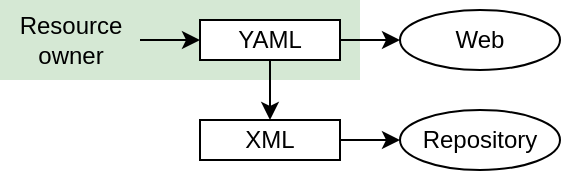 <mxfile version="21.0.6" type="device"><diagram id="m05sShlGkjirz9d6xjft" name="Page-1"><mxGraphModel dx="1434" dy="923" grid="1" gridSize="10" guides="1" tooltips="1" connect="1" arrows="1" fold="1" page="1" pageScale="1" pageWidth="827" pageHeight="1169" math="0" shadow="0"><root><mxCell id="0"/><mxCell id="1" parent="0"/><mxCell id="V_HI6MZHgNH6lDo0rBNG-11" value="" style="rounded=0;whiteSpace=wrap;html=1;fillColor=#d5e8d4;strokeColor=none;" parent="1" vertex="1"><mxGeometry x="250" y="460" width="180" height="40" as="geometry"/></mxCell><mxCell id="V_HI6MZHgNH6lDo0rBNG-8" style="edgeStyle=orthogonalEdgeStyle;rounded=0;orthogonalLoop=1;jettySize=auto;html=1;exitX=0.5;exitY=1;exitDx=0;exitDy=0;entryX=0.5;entryY=0;entryDx=0;entryDy=0;fontColor=#B3B3B3;" parent="1" source="V_HI6MZHgNH6lDo0rBNG-1" target="V_HI6MZHgNH6lDo0rBNG-2" edge="1"><mxGeometry relative="1" as="geometry"/></mxCell><mxCell id="V_HI6MZHgNH6lDo0rBNG-10" style="edgeStyle=orthogonalEdgeStyle;rounded=0;orthogonalLoop=1;jettySize=auto;html=1;" parent="1" source="V_HI6MZHgNH6lDo0rBNG-1" target="V_HI6MZHgNH6lDo0rBNG-3" edge="1"><mxGeometry relative="1" as="geometry"/></mxCell><mxCell id="V_HI6MZHgNH6lDo0rBNG-1" value="YAML" style="rounded=0;whiteSpace=wrap;html=1;" parent="1" vertex="1"><mxGeometry x="350" y="470" width="70" height="20" as="geometry"/></mxCell><mxCell id="V_HI6MZHgNH6lDo0rBNG-9" style="edgeStyle=orthogonalEdgeStyle;rounded=0;orthogonalLoop=1;jettySize=auto;html=1;fontColor=#B3B3B3;" parent="1" source="V_HI6MZHgNH6lDo0rBNG-2" target="V_HI6MZHgNH6lDo0rBNG-4" edge="1"><mxGeometry relative="1" as="geometry"/></mxCell><mxCell id="V_HI6MZHgNH6lDo0rBNG-2" value="XML" style="rounded=0;whiteSpace=wrap;html=1;" parent="1" vertex="1"><mxGeometry x="350" y="520" width="70" height="20" as="geometry"/></mxCell><mxCell id="V_HI6MZHgNH6lDo0rBNG-3" value="Web" style="ellipse;whiteSpace=wrap;html=1;" parent="1" vertex="1"><mxGeometry x="450" y="465" width="80" height="30" as="geometry"/></mxCell><mxCell id="V_HI6MZHgNH6lDo0rBNG-4" value="Repository" style="ellipse;whiteSpace=wrap;html=1;" parent="1" vertex="1"><mxGeometry x="450" y="515" width="80" height="30" as="geometry"/></mxCell><mxCell id="V_HI6MZHgNH6lDo0rBNG-7" style="edgeStyle=orthogonalEdgeStyle;rounded=0;orthogonalLoop=1;jettySize=auto;html=1;" parent="1" source="V_HI6MZHgNH6lDo0rBNG-5" target="V_HI6MZHgNH6lDo0rBNG-1" edge="1"><mxGeometry relative="1" as="geometry"/></mxCell><mxCell id="V_HI6MZHgNH6lDo0rBNG-5" value="Resource&lt;br&gt;owner" style="text;html=1;align=center;verticalAlign=middle;resizable=0;points=[];autosize=1;strokeColor=none;fillColor=none;" parent="1" vertex="1"><mxGeometry x="250" y="465" width="70" height="30" as="geometry"/></mxCell></root></mxGraphModel></diagram></mxfile>
